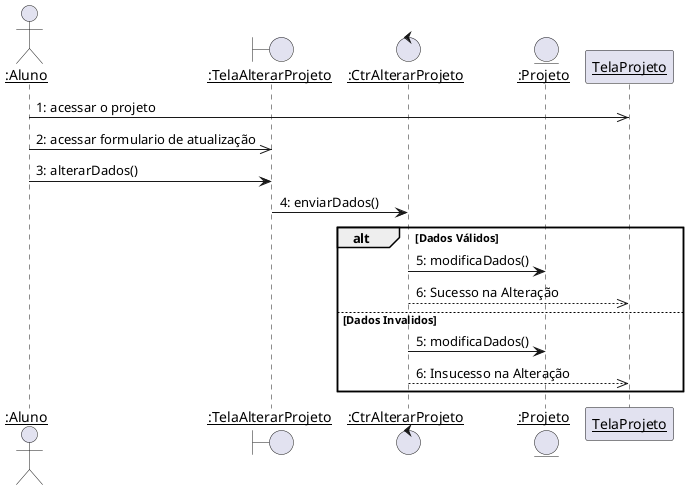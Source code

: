 @startuml
skinparam sequenceParticipant underline

actor ":Aluno" as Aluno
boundary ":TelaAlterarProjeto" as TelaAlterarProjeto
control ":CtrAlterarProjeto" as CtrAlterarProjeto
entity ":Projeto" as Projeto


Aluno ->> TelaProjeto : 1: acessar o projeto
Aluno ->> TelaAlterarProjeto : 2: acessar formulario de atualização
Aluno -> TelaAlterarProjeto : 3: alterarDados()

TelaAlterarProjeto -> CtrAlterarProjeto : 4: enviarDados()

alt Dados Válidos
    CtrAlterarProjeto -> Projeto : 5: modificaDados()
    CtrAlterarProjeto -->> TelaProjeto --: 6: Sucesso na Alteração
else Dados Invalidos
    CtrAlterarProjeto -> Projeto : 5: modificaDados()
    CtrAlterarProjeto -->> TelaProjeto --: 6: Insucesso na Alteração
end

@enduml
